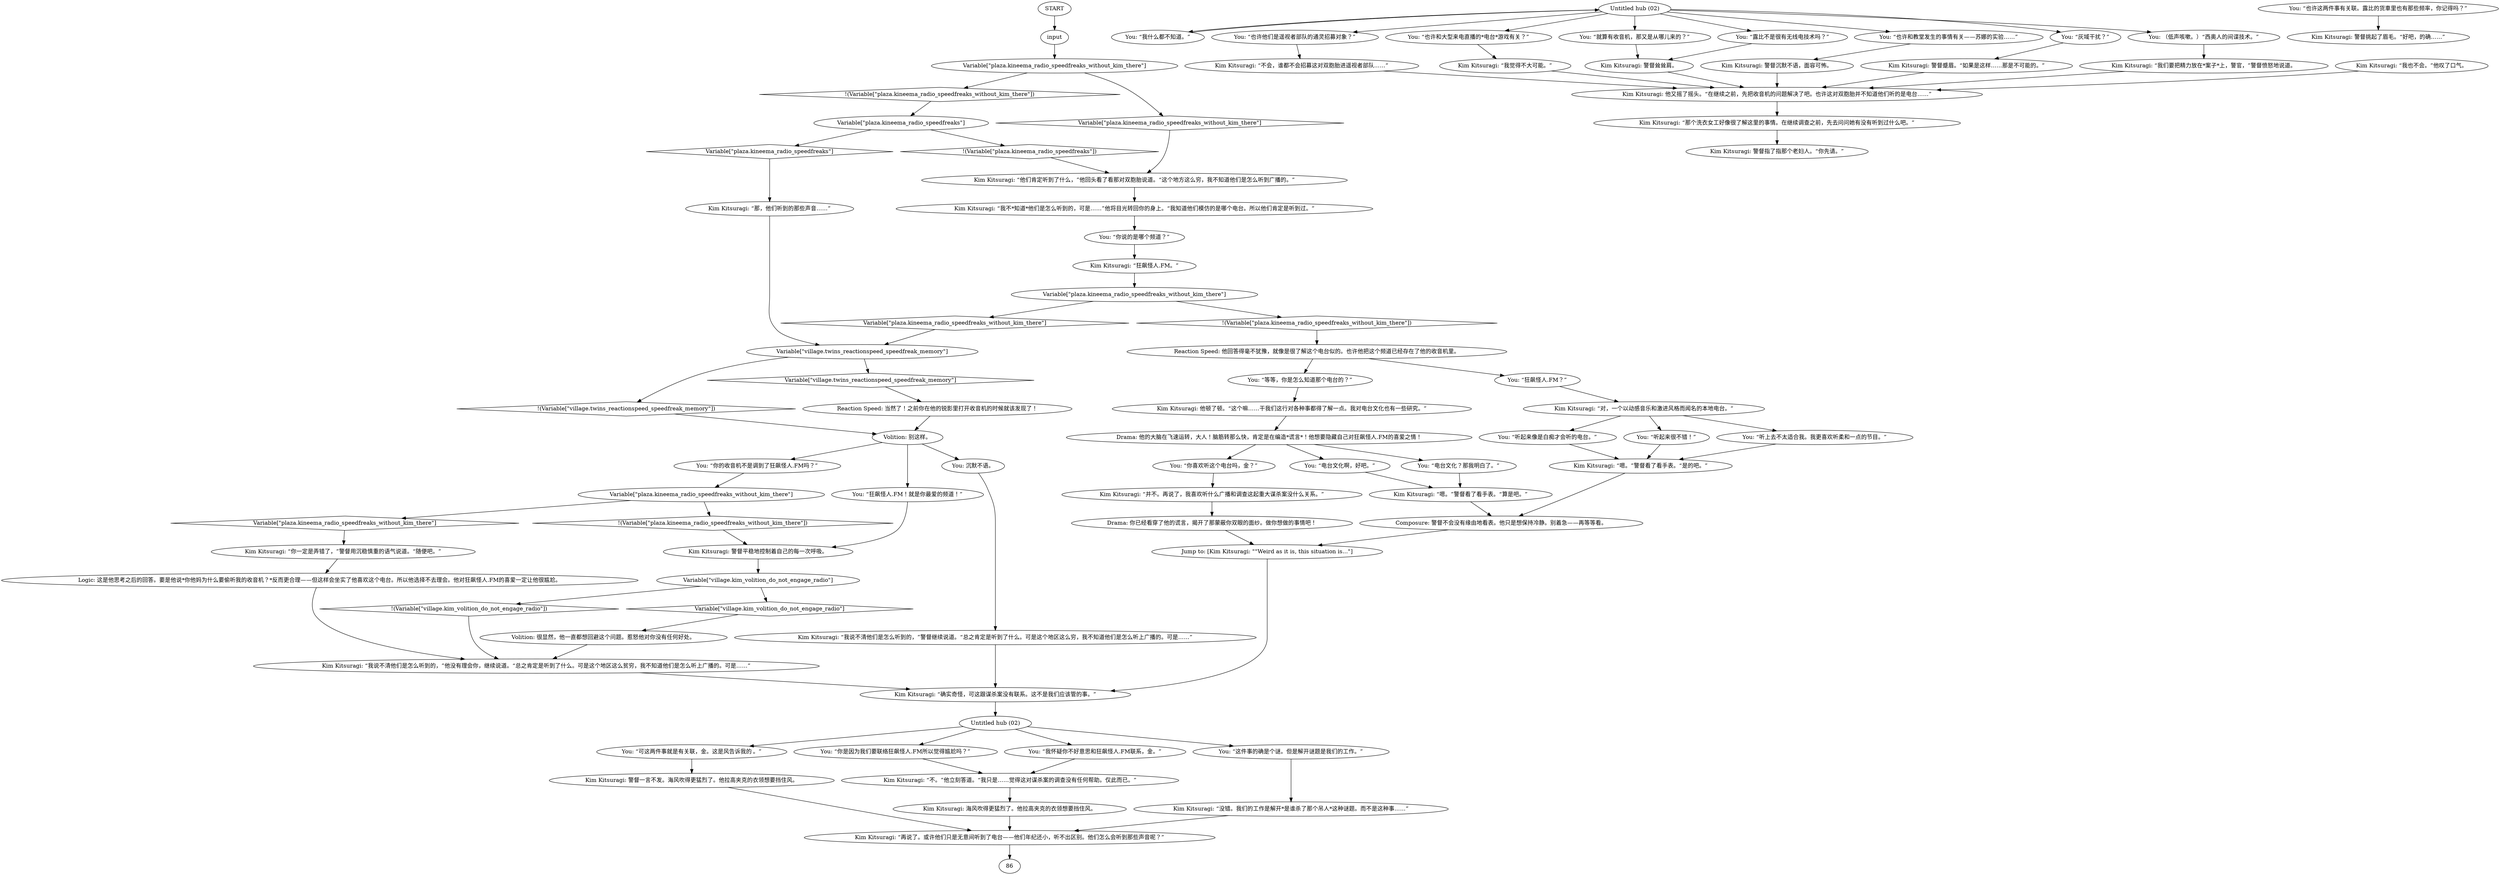 # KIM SWITCH / TWINS AND RADIO
# Fires after you've heard the Twins testimony with Kim. He reveals he knows the station. Weird if true, worth giving them a call.
# ==================================================
digraph G {
	  0 [label="START"];
	  1 [label="input"];
	  2 [label="Kim Kitsuragi: “那，他们听到的那些声音……”"];
	  3 [label="Variable[\"village.twins_reactionspeed_speedfreak_memory\"]"];
	  4 [label="Variable[\"village.twins_reactionspeed_speedfreak_memory\"]", shape=diamond];
	  5 [label="!(Variable[\"village.twins_reactionspeed_speedfreak_memory\"])", shape=diamond];
	  6 [label="You: “也许他们是遥视者部队的通灵招募对象？”"];
	  7 [label="You: “也许和大型来电直播的*电台*游戏有关？”"];
	  8 [label="Kim Kitsuragi: “我觉得不大可能。”"];
	  9 [label="Drama: 他的大脑在飞速运转，大人！脑筋转那么快，肯定是在编造*谎言*！他想要隐藏自己对狂飙怪人.FM的喜爱之情！"];
	  10 [label="You: “也许这两件事有关联。露比的货車里也有那些频率，你记得吗？”"];
	  11 [label="Kim Kitsuragi: “那个洗衣女工好像很了解这里的事情。在继续调查之前，先去问问她有没有听到过什么吧。”"];
	  12 [label="Variable[\"plaza.kineema_radio_speedfreaks_without_kim_there\"]"];
	  13 [label="Variable[\"plaza.kineema_radio_speedfreaks_without_kim_there\"]", shape=diamond];
	  14 [label="!(Variable[\"plaza.kineema_radio_speedfreaks_without_kim_there\"])", shape=diamond];
	  15 [label="Kim Kitsuragi: 警督一言不发。海风吹得更猛烈了。他拉高夹克的衣领想要挡住风。"];
	  16 [label="Volition: 别这样。"];
	  17 [label="Kim Kitsuragi: 警督平稳地控制着自己的每一次呼吸。"];
	  18 [label="Kim Kitsuragi: “我说不清他们是怎么听到的，”警督继续说道。“总之肯定是听到了什么。可是这个地区这么穷，我不知道他们是怎么听上广播的。可是……”"];
	  19 [label="Kim Kitsuragi: 警督蹙眉。“如果是这样……那是不可能的。”"];
	  20 [label="You: “就算有收音机，那又是从哪儿来的？”"];
	  21 [label="You: “听上去不太适合我。我更喜欢听柔和一点的节目。”"];
	  22 [label="You: “电台文化？那我明白了。”"];
	  23 [label="Kim Kitsuragi: “并不。再说了，我喜欢听什么广播和调查这起重大谋杀案没什么关系。”"];
	  24 [label="Kim Kitsuragi: 警督耸耸肩。"];
	  25 [label="You: “电台文化啊，好吧。”"];
	  26 [label="You: “狂飙怪人.FM！就是你最爱的频道！”"];
	  27 [label="Variable[\"plaza.kineema_radio_speedfreaks_without_kim_there\"]"];
	  28 [label="Variable[\"plaza.kineema_radio_speedfreaks_without_kim_there\"]", shape=diamond];
	  29 [label="!(Variable[\"plaza.kineema_radio_speedfreaks_without_kim_there\"])", shape=diamond];
	  30 [label="You: “也许和教堂发生的事情有关——苏娜的实验……”"];
	  31 [label="Jump to: [Kim Kitsuragi: \"\"Weird as it is, this situation is...\"]"];
	  32 [label="Kim Kitsuragi: “狂飙怪人.FM。”"];
	  33 [label="You: “听起来像是白痴才会听的电台。”"];
	  34 [label="Kim Kitsuragi: “我说不清他们是怎么听到的，”他没有理会你，继续说道。“总之肯定是听到了什么。可是这个地区这么贫穷，我不知道他们是怎么听上广播的。可是……”"];
	  35 [label="You: “灰域干扰？”"];
	  36 [label="You: “我什么都不知道。”"];
	  37 [label="You: “等等，你是怎么知道那个电台的？”"];
	  38 [label="You: “你喜欢听这个电台吗，金？”"];
	  39 [label="Kim Kitsuragi: “你一定是弄错了，”警督用沉稳慎重的语气说道。“随便吧。”"];
	  40 [label="You: “这件事的确是个谜。但是解开谜题是我们的工作。”"];
	  41 [label="Kim Kitsuragi: 警督挑起了眉毛。“好吧，的确……”"];
	  42 [label="Kim Kitsuragi: “不。”他立刻答道。“我只是……觉得这对谋杀案的调查没有任何帮助。仅此而已。”"];
	  43 [label="Kim Kitsuragi: 海风吹得更猛烈了。他拉高夹克的衣领想要挡住风。"];
	  44 [label="Reaction Speed: 他回答得毫不犹豫，就像是很了解这个电台似的。也许他把这个频道已经存在了他的收音机里。"];
	  45 [label="Kim Kitsuragi: “我们要把精力放在*案子*上，警官，”警督愤怒地说道。"];
	  46 [label="You: “听起来很不错！”"];
	  47 [label="Drama: 你已经看穿了他的谎言，揭开了那蒙蔽你双眼的面纱。做你想做的事情吧！"];
	  48 [label="You: “你是因为我们要联络狂飙怪人.FM所以觉得尴尬吗？”"];
	  49 [label="Kim Kitsuragi: 警督沉默不语，面容可怖。"];
	  50 [label="Kim Kitsuragi: “没错。我们的工作是解开*是谁杀了那个吊人*这种谜题。而不是这种事……”"];
	  51 [label="Kim Kitsuragi: “我不*知道*他们是怎么听到的，可是……”他将目光转回你的身上。“我知道他们模仿的是哪个电台。所以他们肯定是听到过。”"];
	  52 [label="You: “狂飙怪人.FM？”"];
	  53 [label="You: “你的收音机不是调到了狂飙怪人.FM吗？”"];
	  54 [label="Variable[\"village.kim_volition_do_not_engage_radio\"]"];
	  55 [label="Variable[\"village.kim_volition_do_not_engage_radio\"]", shape=diamond];
	  56 [label="!(Variable[\"village.kim_volition_do_not_engage_radio\"])", shape=diamond];
	  57 [label="Kim Kitsuragi: “不会，谁都不会招募这对双胞胎进遥视者部队……”"];
	  58 [label="You: “我怀疑你不好意思和狂飙怪人.FM联系，金。”"];
	  59 [label="Variable[\"plaza.kineema_radio_speedfreaks\"]"];
	  60 [label="Variable[\"plaza.kineema_radio_speedfreaks\"]", shape=diamond];
	  61 [label="!(Variable[\"plaza.kineema_radio_speedfreaks\"])", shape=diamond];
	  62 [label="Kim Kitsuragi: “他们肯定听到了什么，”他回头看了看那对双胞胎说道。“这个地方这么穷，我不知道他们是怎么听到广播的。”"];
	  63 [label="Composure: 警督不会没有缘由地看表。他只是想保持冷静。别着急——再等等看。"];
	  64 [label="Logic: 这是他思考之后的回答。要是他说*你他妈为什么要偷听我的收音机？*反而更合理——但这样会坐实了他喜欢这个电台。所以他选择不去理会。他对狂飙怪人.FM的喜爱一定让他很尴尬。"];
	  65 [label="Kim Kitsuragi: “对，一个以动感音乐和激进风格而闻名的本地电台。”"];
	  66 [label="You: （低声咳嗽。）“西奥人的间谍技术。”"];
	  67 [label="Kim Kitsuragi: “确实奇怪，可这跟谋杀案没有联系。这不是我们应该管的事。”"];
	  68 [label="You: “可这两件事就是有关联，金。这是风告诉我的 。”"];
	  69 [label="Kim Kitsuragi: “嗯。”警督看了看手表。“算是吧。”"];
	  70 [label="Untitled hub (02)"];
	  71 [label="Variable[\"plaza.kineema_radio_speedfreaks_without_kim_there\"]"];
	  72 [label="Variable[\"plaza.kineema_radio_speedfreaks_without_kim_there\"]", shape=diamond];
	  73 [label="!(Variable[\"plaza.kineema_radio_speedfreaks_without_kim_there\"])", shape=diamond];
	  74 [label="Kim Kitsuragi: “嗯。”警督看了看手表。“是的吧。”"];
	  75 [label="Reaction Speed: 当然了！之前你在他的锐影里打开收音机的时候就该发现了！"];
	  76 [label="Kim Kitsuragi: 他又摇了摇头。“在继续之前，先把收音机的问题解决了吧。也许这对双胞胎并不知道他们听的是电台……”"];
	  77 [label="You: “露比不是很有无线电技术吗？”"];
	  78 [label="You: “你说的是哪个频道？”"];
	  79 [label="Volition: 很显然，他一直都想回避这个问题。惹怒他对你没有任何好处。"];
	  80 [label="Kim Kitsuragi: 警督指了指那个老妇人。“你先请。”"];
	  81 [label="Kim Kitsuragi: “再说了。或许他们只是无意间听到了电台——他们年纪还小，听不出区别。他们怎么会听到那些声音呢？”"];
	  82 [label="Kim Kitsuragi: 他顿了顿。“这个嘛……干我们这行对各种事都得了解一点。我对电台文化也有一些研究。”"];
	  83 [label="You: 沉默不语。"];
	  84 [label="Kim Kitsuragi: “我也不会。”他叹了口气。"];
	  85 [label="Untitled hub (02)"];
	  0 -> 1
	  1 -> 27
	  2 -> 3
	  3 -> 4
	  3 -> 5
	  4 -> 75
	  5 -> 16
	  6 -> 57
	  7 -> 8
	  8 -> 76
	  9 -> 25
	  9 -> 38
	  9 -> 22
	  10 -> 41
	  11 -> 80
	  12 -> 13
	  12 -> 14
	  13 -> 39
	  14 -> 17
	  15 -> 81
	  16 -> 26
	  16 -> 83
	  16 -> 53
	  17 -> 54
	  18 -> 67
	  19 -> 76
	  20 -> 24
	  21 -> 74
	  22 -> 69
	  23 -> 47
	  24 -> 76
	  25 -> 69
	  26 -> 17
	  27 -> 28
	  27 -> 29
	  28 -> 62
	  29 -> 59
	  30 -> 49
	  31 -> 67
	  32 -> 71
	  33 -> 74
	  34 -> 67
	  35 -> 19
	  36 -> 85
	  37 -> 82
	  38 -> 23
	  39 -> 64
	  40 -> 50
	  42 -> 43
	  43 -> 81
	  44 -> 52
	  44 -> 37
	  45 -> 76
	  46 -> 74
	  47 -> 31
	  48 -> 42
	  49 -> 76
	  50 -> 81
	  51 -> 78
	  52 -> 65
	  53 -> 12
	  54 -> 56
	  54 -> 55
	  55 -> 79
	  56 -> 34
	  57 -> 76
	  58 -> 42
	  59 -> 60
	  59 -> 61
	  60 -> 2
	  61 -> 62
	  62 -> 51
	  63 -> 31
	  64 -> 34
	  65 -> 33
	  65 -> 21
	  65 -> 46
	  66 -> 45
	  67 -> 70
	  68 -> 15
	  69 -> 63
	  70 -> 48
	  70 -> 58
	  70 -> 40
	  70 -> 68
	  71 -> 72
	  71 -> 73
	  72 -> 3
	  73 -> 44
	  74 -> 63
	  75 -> 16
	  76 -> 11
	  77 -> 24
	  78 -> 32
	  79 -> 34
	  81 -> 86
	  82 -> 9
	  83 -> 18
	  84 -> 76
	  85 -> 66
	  85 -> 35
	  85 -> 36
	  85 -> 6
	  85 -> 7
	  85 -> 77
	  85 -> 20
	  85 -> 30
}

